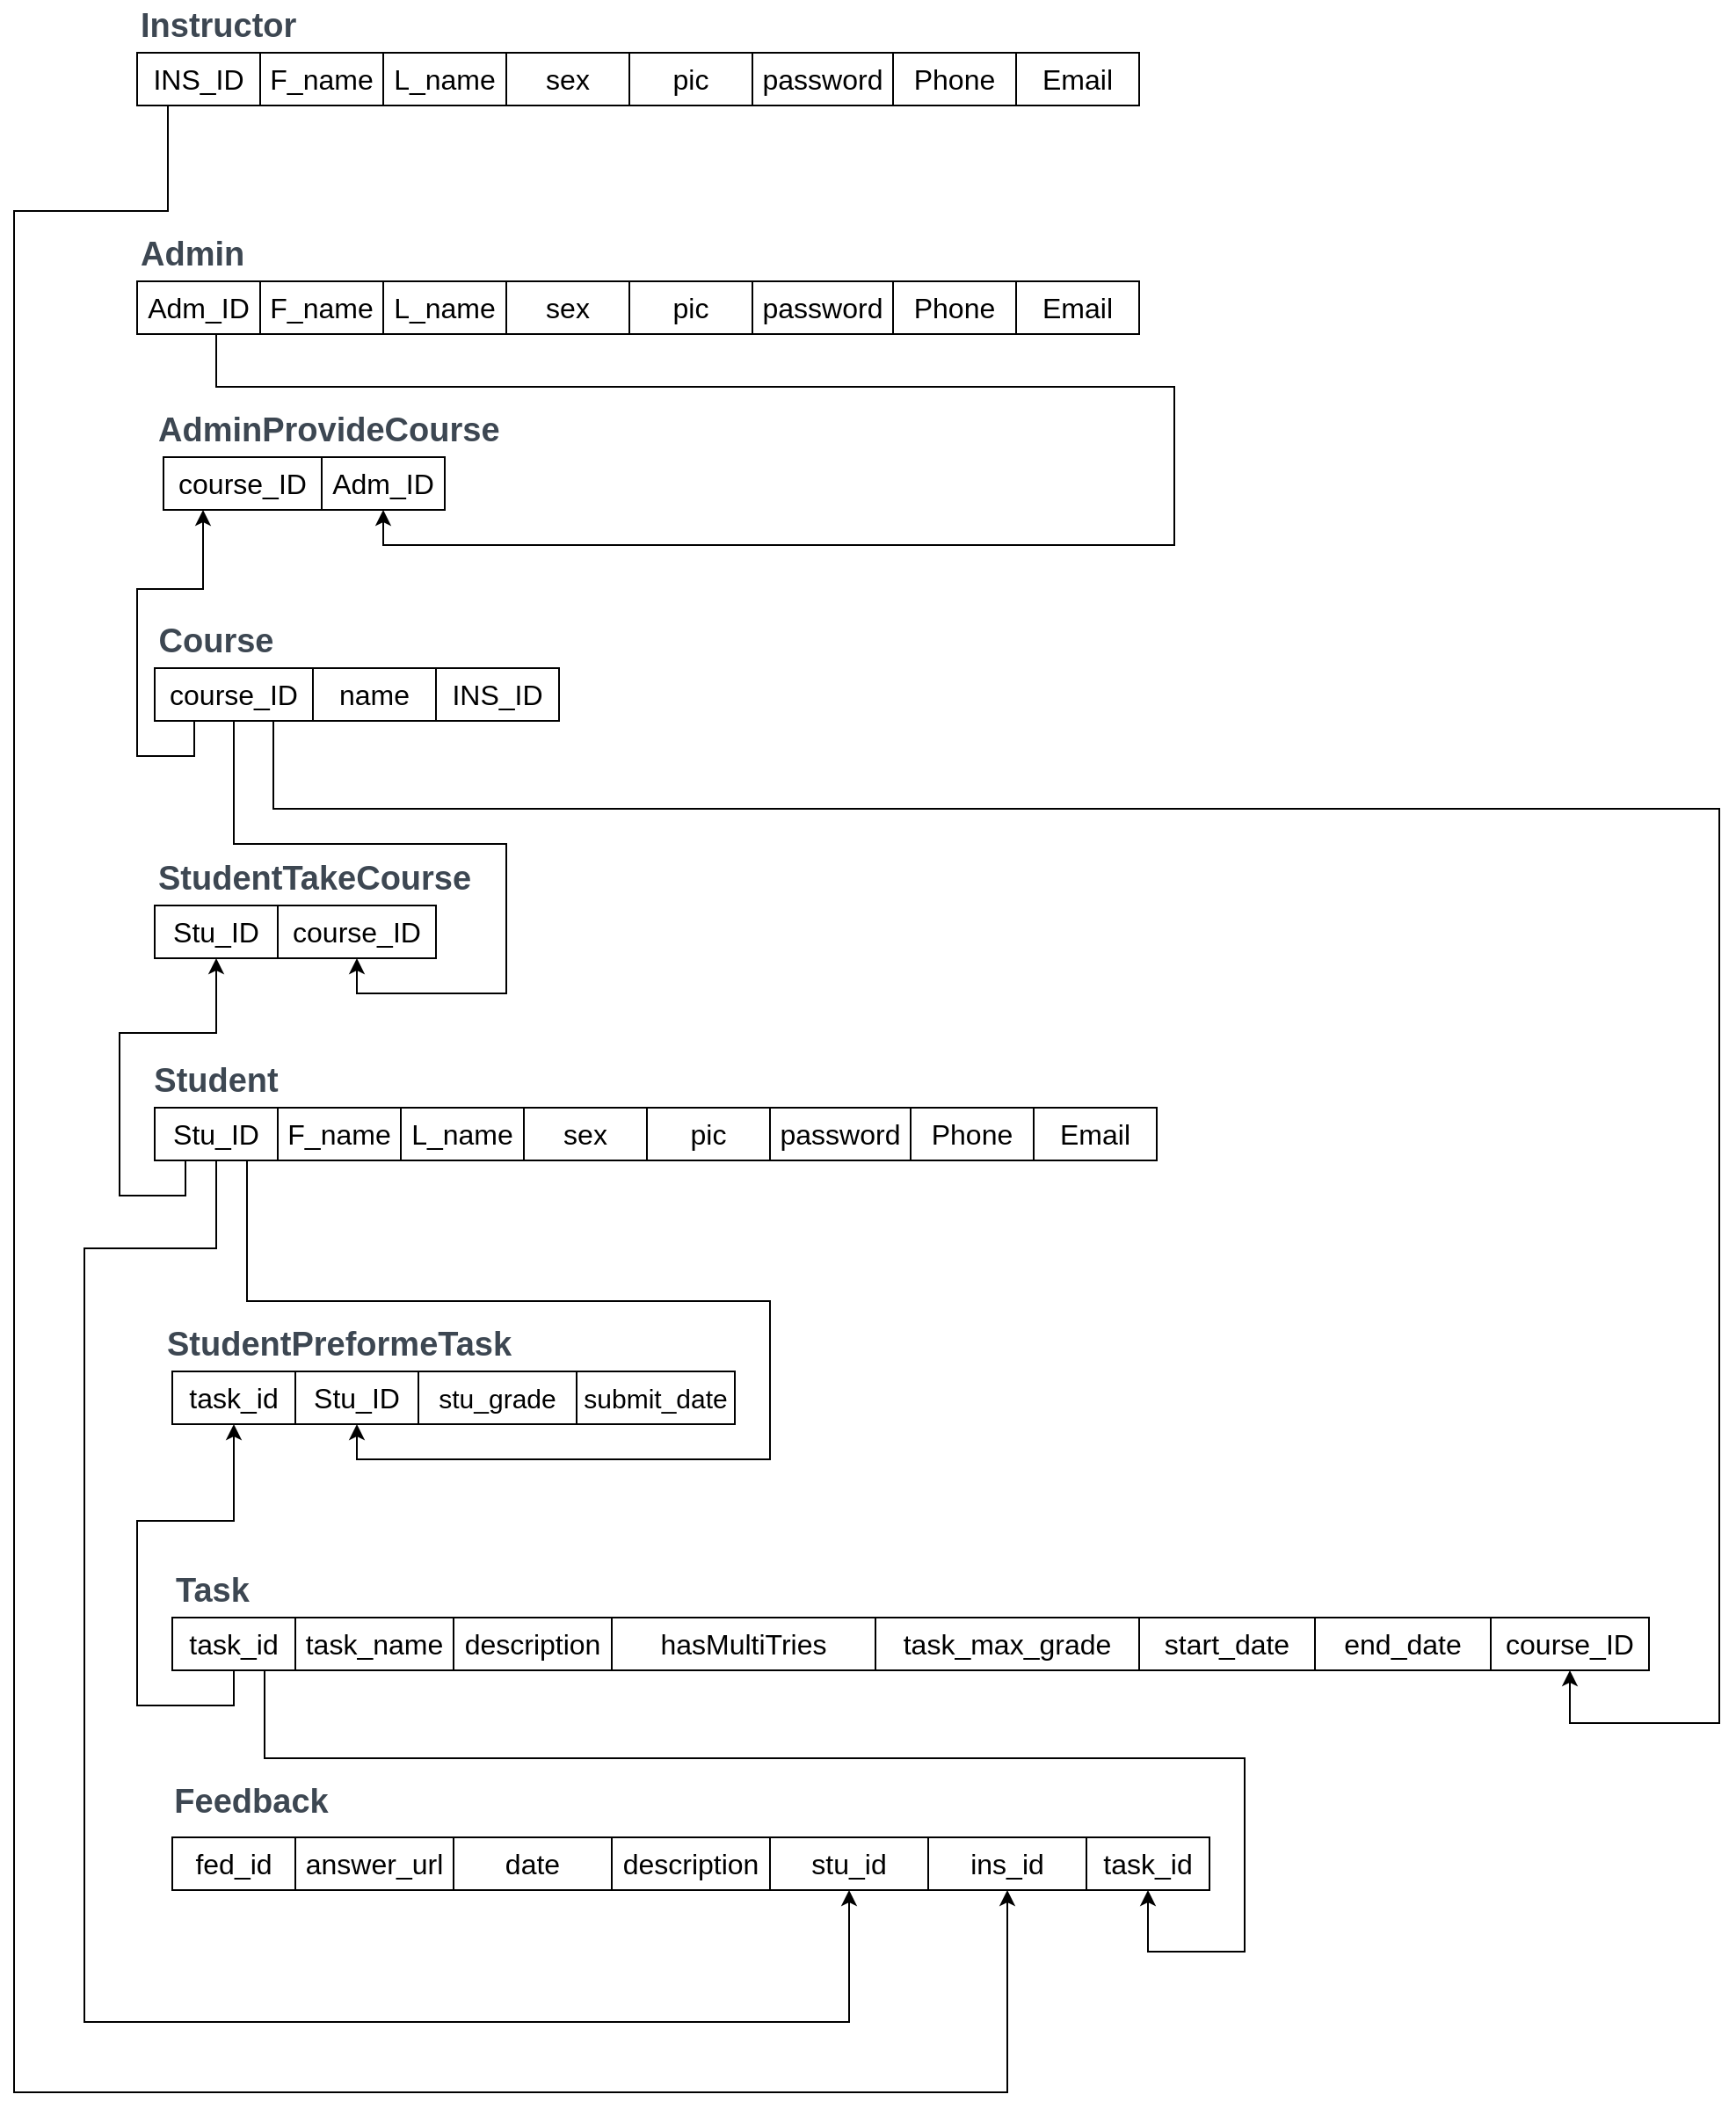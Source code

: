 <mxfile version="24.3.0" type="github" pages="2">
  <diagram name="Page-1" id="VpwHUVALcCsPhT-ijbzs">
    <mxGraphModel grid="1" page="1" gridSize="10" guides="1" tooltips="1" connect="1" arrows="1" fold="1" pageScale="1" pageWidth="900" pageHeight="1600" math="0" shadow="0">
      <root>
        <mxCell id="0" />
        <mxCell id="1" parent="0" />
        <mxCell id="J4t5SeBaxSAbDdzJBMGO-39" style="edgeStyle=orthogonalEdgeStyle;rounded=0;orthogonalLoop=1;jettySize=auto;html=1;exitX=0.25;exitY=1;exitDx=0;exitDy=0;entryX=0.5;entryY=1;entryDx=0;entryDy=0;" edge="1" parent="1" source="PuuIRxNpJaK9xhJoGpnJ-6" target="RWWM5zOb3Cw1ECgkpZAW-15">
          <mxGeometry relative="1" as="geometry">
            <mxPoint x="583" y="1180" as="targetPoint" />
            <Array as="points">
              <mxPoint x="128" y="210" />
              <mxPoint x="40" y="210" />
              <mxPoint x="40" y="1280" />
              <mxPoint x="605" y="1280" />
            </Array>
          </mxGeometry>
        </mxCell>
        <mxCell id="PuuIRxNpJaK9xhJoGpnJ-6" value="&lt;font style=&quot;font-size: 16px;&quot;&gt;INS_ID&lt;/font&gt;" style="rounded=0;whiteSpace=wrap;html=1;" parent="1" vertex="1">
          <mxGeometry x="110" y="120" width="70" height="30" as="geometry" />
        </mxCell>
        <mxCell id="PuuIRxNpJaK9xhJoGpnJ-7" value="&lt;font style=&quot;font-size: 16px;&quot;&gt;F_name&lt;/font&gt;" style="rounded=0;whiteSpace=wrap;html=1;" parent="1" vertex="1">
          <mxGeometry x="180" y="120" width="70" height="30" as="geometry" />
        </mxCell>
        <mxCell id="PuuIRxNpJaK9xhJoGpnJ-8" value="&lt;font style=&quot;font-size: 16px;&quot;&gt;L_name&lt;/font&gt;" style="rounded=0;whiteSpace=wrap;html=1;" parent="1" vertex="1">
          <mxGeometry x="250" y="120" width="70" height="30" as="geometry" />
        </mxCell>
        <mxCell id="PuuIRxNpJaK9xhJoGpnJ-9" value="&lt;font style=&quot;font-size: 16px;&quot;&gt;sex&lt;/font&gt;" style="rounded=0;whiteSpace=wrap;html=1;" parent="1" vertex="1">
          <mxGeometry x="320" y="120" width="70" height="30" as="geometry" />
        </mxCell>
        <mxCell id="PuuIRxNpJaK9xhJoGpnJ-10" value="&lt;font style=&quot;font-size: 16px;&quot;&gt;pic&lt;/font&gt;" style="rounded=0;whiteSpace=wrap;html=1;" parent="1" vertex="1">
          <mxGeometry x="390" y="120" width="70" height="30" as="geometry" />
        </mxCell>
        <mxCell id="PuuIRxNpJaK9xhJoGpnJ-11" value="&lt;font style=&quot;font-size: 16px;&quot;&gt;password&lt;/font&gt;" style="rounded=0;whiteSpace=wrap;html=1;" parent="1" vertex="1">
          <mxGeometry x="460" y="120" width="80" height="30" as="geometry" />
        </mxCell>
        <mxCell id="PuuIRxNpJaK9xhJoGpnJ-13" value="&lt;font style=&quot;font-size: 16px;&quot;&gt;Phone&lt;/font&gt;" style="rounded=0;whiteSpace=wrap;html=1;" parent="1" vertex="1">
          <mxGeometry x="540" y="120" width="70" height="30" as="geometry" />
        </mxCell>
        <mxCell id="PuuIRxNpJaK9xhJoGpnJ-14" value="&lt;font style=&quot;font-size: 16px;&quot;&gt;Email&lt;/font&gt;" style="rounded=0;whiteSpace=wrap;html=1;" parent="1" vertex="1">
          <mxGeometry x="610" y="120" width="70" height="30" as="geometry" />
        </mxCell>
        <mxCell id="J4t5SeBaxSAbDdzJBMGO-32" style="edgeStyle=orthogonalEdgeStyle;rounded=0;orthogonalLoop=1;jettySize=auto;html=1;entryX=0.5;entryY=1;entryDx=0;entryDy=0;exitX=0.25;exitY=1;exitDx=0;exitDy=0;" edge="1" parent="1" source="PuuIRxNpJaK9xhJoGpnJ-15" target="J4t5SeBaxSAbDdzJBMGO-19">
          <mxGeometry relative="1" as="geometry">
            <mxPoint x="160" y="790" as="sourcePoint" />
          </mxGeometry>
        </mxCell>
        <mxCell id="J4t5SeBaxSAbDdzJBMGO-34" style="edgeStyle=orthogonalEdgeStyle;rounded=0;orthogonalLoop=1;jettySize=auto;html=1;exitX=0.75;exitY=1;exitDx=0;exitDy=0;entryX=0.5;entryY=1;entryDx=0;entryDy=0;" edge="1" parent="1" source="PuuIRxNpJaK9xhJoGpnJ-15" target="J4t5SeBaxSAbDdzJBMGO-26">
          <mxGeometry relative="1" as="geometry">
            <mxPoint x="240" y="930" as="targetPoint" />
            <Array as="points">
              <mxPoint x="173" y="830" />
              <mxPoint x="470" y="830" />
              <mxPoint x="470" y="920" />
              <mxPoint x="235" y="920" />
            </Array>
          </mxGeometry>
        </mxCell>
        <mxCell id="J4t5SeBaxSAbDdzJBMGO-40" style="edgeStyle=orthogonalEdgeStyle;rounded=0;orthogonalLoop=1;jettySize=auto;html=1;exitX=0.5;exitY=1;exitDx=0;exitDy=0;entryX=0.5;entryY=1;entryDx=0;entryDy=0;" edge="1" parent="1" source="PuuIRxNpJaK9xhJoGpnJ-15" target="RWWM5zOb3Cw1ECgkpZAW-14">
          <mxGeometry relative="1" as="geometry">
            <Array as="points">
              <mxPoint x="155" y="800" />
              <mxPoint x="80" y="800" />
              <mxPoint x="80" y="1240" />
              <mxPoint x="515" y="1240" />
            </Array>
          </mxGeometry>
        </mxCell>
        <mxCell id="PuuIRxNpJaK9xhJoGpnJ-15" value="&lt;font style=&quot;font-size: 16px;&quot;&gt;Stu_ID&lt;/font&gt;" style="rounded=0;whiteSpace=wrap;html=1;" parent="1" vertex="1">
          <mxGeometry x="120" y="720" width="70" height="30" as="geometry" />
        </mxCell>
        <mxCell id="PuuIRxNpJaK9xhJoGpnJ-16" value="&lt;font style=&quot;font-size: 16px;&quot;&gt;F_name&lt;/font&gt;" style="rounded=0;whiteSpace=wrap;html=1;" parent="1" vertex="1">
          <mxGeometry x="190" y="720" width="70" height="30" as="geometry" />
        </mxCell>
        <mxCell id="PuuIRxNpJaK9xhJoGpnJ-17" value="&lt;font style=&quot;font-size: 16px;&quot;&gt;L_name&lt;/font&gt;" style="rounded=0;whiteSpace=wrap;html=1;" parent="1" vertex="1">
          <mxGeometry x="260" y="720" width="70" height="30" as="geometry" />
        </mxCell>
        <mxCell id="PuuIRxNpJaK9xhJoGpnJ-18" value="&lt;font style=&quot;font-size: 16px;&quot;&gt;sex&lt;/font&gt;" style="rounded=0;whiteSpace=wrap;html=1;" parent="1" vertex="1">
          <mxGeometry x="330" y="720" width="70" height="30" as="geometry" />
        </mxCell>
        <mxCell id="PuuIRxNpJaK9xhJoGpnJ-19" value="&lt;font style=&quot;font-size: 16px;&quot;&gt;pic&lt;/font&gt;" style="rounded=0;whiteSpace=wrap;html=1;" parent="1" vertex="1">
          <mxGeometry x="400" y="720" width="70" height="30" as="geometry" />
        </mxCell>
        <mxCell id="PuuIRxNpJaK9xhJoGpnJ-20" value="&lt;font style=&quot;font-size: 16px;&quot;&gt;password&lt;/font&gt;" style="rounded=0;whiteSpace=wrap;html=1;" parent="1" vertex="1">
          <mxGeometry x="470" y="720" width="80" height="30" as="geometry" />
        </mxCell>
        <mxCell id="PuuIRxNpJaK9xhJoGpnJ-21" value="&lt;font style=&quot;font-size: 16px;&quot;&gt;Phone&lt;/font&gt;" style="rounded=0;whiteSpace=wrap;html=1;" parent="1" vertex="1">
          <mxGeometry x="550" y="720" width="70" height="30" as="geometry" />
        </mxCell>
        <mxCell id="PuuIRxNpJaK9xhJoGpnJ-22" value="&lt;font style=&quot;font-size: 16px;&quot;&gt;Email&lt;/font&gt;" style="rounded=0;whiteSpace=wrap;html=1;" parent="1" vertex="1">
          <mxGeometry x="620" y="720" width="70" height="30" as="geometry" />
        </mxCell>
        <mxCell id="J4t5SeBaxSAbDdzJBMGO-30" style="edgeStyle=orthogonalEdgeStyle;rounded=0;orthogonalLoop=1;jettySize=auto;html=1;exitX=0.5;exitY=1;exitDx=0;exitDy=0;entryX=0.5;entryY=1;entryDx=0;entryDy=0;" edge="1" parent="1" source="PuuIRxNpJaK9xhJoGpnJ-23" target="J4t5SeBaxSAbDdzJBMGO-23">
          <mxGeometry relative="1" as="geometry">
            <Array as="points">
              <mxPoint x="155" y="280" />
              <mxPoint x="155" y="310" />
              <mxPoint x="700" y="310" />
              <mxPoint x="700" y="400" />
              <mxPoint x="250" y="400" />
            </Array>
          </mxGeometry>
        </mxCell>
        <mxCell id="PuuIRxNpJaK9xhJoGpnJ-23" value="&lt;font style=&quot;font-size: 16px;&quot;&gt;Adm_ID&lt;/font&gt;" style="rounded=0;whiteSpace=wrap;html=1;" parent="1" vertex="1">
          <mxGeometry x="110" y="250" width="70" height="30" as="geometry" />
        </mxCell>
        <mxCell id="PuuIRxNpJaK9xhJoGpnJ-24" value="&lt;font style=&quot;font-size: 16px;&quot;&gt;F_name&lt;/font&gt;" style="rounded=0;whiteSpace=wrap;html=1;" parent="1" vertex="1">
          <mxGeometry x="180" y="250" width="70" height="30" as="geometry" />
        </mxCell>
        <mxCell id="PuuIRxNpJaK9xhJoGpnJ-25" value="&lt;font style=&quot;font-size: 16px;&quot;&gt;L_name&lt;/font&gt;" style="rounded=0;whiteSpace=wrap;html=1;" parent="1" vertex="1">
          <mxGeometry x="250" y="250" width="70" height="30" as="geometry" />
        </mxCell>
        <mxCell id="PuuIRxNpJaK9xhJoGpnJ-26" value="&lt;font style=&quot;font-size: 16px;&quot;&gt;sex&lt;/font&gt;" style="rounded=0;whiteSpace=wrap;html=1;" parent="1" vertex="1">
          <mxGeometry x="320" y="250" width="70" height="30" as="geometry" />
        </mxCell>
        <mxCell id="PuuIRxNpJaK9xhJoGpnJ-27" value="&lt;font style=&quot;font-size: 16px;&quot;&gt;pic&lt;/font&gt;" style="rounded=0;whiteSpace=wrap;html=1;" parent="1" vertex="1">
          <mxGeometry x="390" y="250" width="70" height="30" as="geometry" />
        </mxCell>
        <mxCell id="PuuIRxNpJaK9xhJoGpnJ-28" value="&lt;font style=&quot;font-size: 16px;&quot;&gt;password&lt;/font&gt;" style="rounded=0;whiteSpace=wrap;html=1;" parent="1" vertex="1">
          <mxGeometry x="460" y="250" width="80" height="30" as="geometry" />
        </mxCell>
        <mxCell id="PuuIRxNpJaK9xhJoGpnJ-29" value="&lt;font style=&quot;font-size: 16px;&quot;&gt;Phone&lt;/font&gt;" style="rounded=0;whiteSpace=wrap;html=1;" parent="1" vertex="1">
          <mxGeometry x="540" y="250" width="70" height="30" as="geometry" />
        </mxCell>
        <mxCell id="PuuIRxNpJaK9xhJoGpnJ-30" value="&lt;font style=&quot;font-size: 16px;&quot;&gt;Email&lt;/font&gt;" style="rounded=0;whiteSpace=wrap;html=1;" parent="1" vertex="1">
          <mxGeometry x="610" y="250" width="70" height="30" as="geometry" />
        </mxCell>
        <mxCell id="J4t5SeBaxSAbDdzJBMGO-31" style="edgeStyle=orthogonalEdgeStyle;rounded=0;orthogonalLoop=1;jettySize=auto;html=1;entryX=0.25;entryY=1;entryDx=0;entryDy=0;exitX=0.25;exitY=1;exitDx=0;exitDy=0;" edge="1" parent="1" source="PuuIRxNpJaK9xhJoGpnJ-31" target="J4t5SeBaxSAbDdzJBMGO-24">
          <mxGeometry relative="1" as="geometry">
            <mxPoint x="170" y="520" as="sourcePoint" />
            <Array as="points">
              <mxPoint x="143" y="520" />
              <mxPoint x="110" y="520" />
              <mxPoint x="110" y="425" />
              <mxPoint x="148" y="425" />
            </Array>
          </mxGeometry>
        </mxCell>
        <mxCell id="J4t5SeBaxSAbDdzJBMGO-33" style="edgeStyle=orthogonalEdgeStyle;rounded=0;orthogonalLoop=1;jettySize=auto;html=1;exitX=0.5;exitY=1;exitDx=0;exitDy=0;entryX=0.5;entryY=1;entryDx=0;entryDy=0;" edge="1" parent="1" source="PuuIRxNpJaK9xhJoGpnJ-31" target="J4t5SeBaxSAbDdzJBMGO-20">
          <mxGeometry relative="1" as="geometry">
            <mxPoint x="230" y="530" as="sourcePoint" />
            <mxPoint x="220" y="660" as="targetPoint" />
            <Array as="points">
              <mxPoint x="165" y="570" />
              <mxPoint x="320" y="570" />
              <mxPoint x="320" y="655" />
              <mxPoint x="235" y="655" />
            </Array>
          </mxGeometry>
        </mxCell>
        <mxCell id="J4t5SeBaxSAbDdzJBMGO-37" style="edgeStyle=orthogonalEdgeStyle;rounded=0;orthogonalLoop=1;jettySize=auto;html=1;exitX=0.75;exitY=1;exitDx=0;exitDy=0;entryX=0.5;entryY=1;entryDx=0;entryDy=0;" edge="1" parent="1" source="PuuIRxNpJaK9xhJoGpnJ-31" target="J4t5SeBaxSAbDdzJBMGO-41">
          <mxGeometry relative="1" as="geometry">
            <mxPoint x="1030" y="1150" as="targetPoint" />
            <Array as="points">
              <mxPoint x="188" y="550" />
              <mxPoint x="1010" y="550" />
              <mxPoint x="1010" y="1070" />
              <mxPoint x="925" y="1070" />
            </Array>
          </mxGeometry>
        </mxCell>
        <mxCell id="PuuIRxNpJaK9xhJoGpnJ-31" value="&lt;span style=&quot;font-size: 16px;&quot;&gt;course_ID&lt;/span&gt;" style="rounded=0;whiteSpace=wrap;html=1;" parent="1" vertex="1">
          <mxGeometry x="120" y="470" width="90" height="30" as="geometry" />
        </mxCell>
        <mxCell id="PuuIRxNpJaK9xhJoGpnJ-32" value="&lt;span style=&quot;font-size: 16px;&quot;&gt;name&lt;/span&gt;" style="rounded=0;whiteSpace=wrap;html=1;" parent="1" vertex="1">
          <mxGeometry x="210" y="470" width="70" height="30" as="geometry" />
        </mxCell>
        <mxCell id="RWWM5zOb3Cw1ECgkpZAW-1" value="&lt;span style=&quot;font-size: 16px;&quot;&gt;task_name&lt;/span&gt;" style="rounded=0;whiteSpace=wrap;html=1;" parent="1" vertex="1">
          <mxGeometry x="200" y="1010" width="90" height="30" as="geometry" />
        </mxCell>
        <mxCell id="J4t5SeBaxSAbDdzJBMGO-35" style="edgeStyle=orthogonalEdgeStyle;rounded=0;orthogonalLoop=1;jettySize=auto;html=1;exitX=0.5;exitY=1;exitDx=0;exitDy=0;entryX=0.5;entryY=1;entryDx=0;entryDy=0;" edge="1" parent="1" source="RWWM5zOb3Cw1ECgkpZAW-2" target="J4t5SeBaxSAbDdzJBMGO-27">
          <mxGeometry relative="1" as="geometry" />
        </mxCell>
        <mxCell id="J4t5SeBaxSAbDdzJBMGO-38" style="edgeStyle=orthogonalEdgeStyle;rounded=0;orthogonalLoop=1;jettySize=auto;html=1;exitX=0.75;exitY=1;exitDx=0;exitDy=0;entryX=0.5;entryY=1;entryDx=0;entryDy=0;" edge="1" parent="1" source="RWWM5zOb3Cw1ECgkpZAW-2" target="J4t5SeBaxSAbDdzJBMGO-5">
          <mxGeometry relative="1" as="geometry">
            <mxPoint x="690" y="1200" as="targetPoint" />
            <Array as="points">
              <mxPoint x="183" y="1090" />
              <mxPoint x="740" y="1090" />
              <mxPoint x="740" y="1200" />
              <mxPoint x="685" y="1200" />
            </Array>
          </mxGeometry>
        </mxCell>
        <mxCell id="RWWM5zOb3Cw1ECgkpZAW-2" value="&lt;span style=&quot;font-size: 16px;&quot;&gt;task_id&lt;/span&gt;" style="rounded=0;whiteSpace=wrap;html=1;" parent="1" vertex="1">
          <mxGeometry x="130" y="1010" width="70" height="30" as="geometry" />
        </mxCell>
        <mxCell id="RWWM5zOb3Cw1ECgkpZAW-3" value="&lt;span style=&quot;font-size: 16px;&quot;&gt;description&lt;/span&gt;" style="rounded=0;whiteSpace=wrap;html=1;" parent="1" vertex="1">
          <mxGeometry x="290" y="1010" width="90" height="30" as="geometry" />
        </mxCell>
        <mxCell id="RWWM5zOb3Cw1ECgkpZAW-4" value="&lt;span style=&quot;font-size: 16px;&quot;&gt;hasMultiTries&lt;/span&gt;" style="rounded=0;whiteSpace=wrap;html=1;" parent="1" vertex="1">
          <mxGeometry x="380" y="1010" width="150" height="30" as="geometry" />
        </mxCell>
        <mxCell id="RWWM5zOb3Cw1ECgkpZAW-5" value="&lt;span style=&quot;font-size: 16px;&quot;&gt;start_date&lt;/span&gt;" style="rounded=0;whiteSpace=wrap;html=1;" parent="1" vertex="1">
          <mxGeometry x="680" y="1010" width="100" height="30" as="geometry" />
        </mxCell>
        <mxCell id="RWWM5zOb3Cw1ECgkpZAW-7" value="&lt;span style=&quot;font-size: 16px;&quot;&gt;end_date&lt;/span&gt;" style="rounded=0;whiteSpace=wrap;html=1;" parent="1" vertex="1">
          <mxGeometry x="780" y="1010" width="100" height="30" as="geometry" />
        </mxCell>
        <mxCell id="RWWM5zOb3Cw1ECgkpZAW-8" value="&lt;span style=&quot;font-size: 16px;&quot;&gt;task_max_grade&lt;/span&gt;" style="rounded=0;whiteSpace=wrap;html=1;" parent="1" vertex="1">
          <mxGeometry x="530" y="1010" width="150" height="30" as="geometry" />
        </mxCell>
        <mxCell id="RWWM5zOb3Cw1ECgkpZAW-9" value="&lt;span style=&quot;font-size: 16px;&quot;&gt;answer_url&lt;/span&gt;" style="rounded=0;whiteSpace=wrap;html=1;" parent="1" vertex="1">
          <mxGeometry x="200" y="1135" width="90" height="30" as="geometry" />
        </mxCell>
        <mxCell id="RWWM5zOb3Cw1ECgkpZAW-10" value="&lt;span style=&quot;font-size: 16px;&quot;&gt;fed_id&lt;/span&gt;" style="rounded=0;whiteSpace=wrap;html=1;" parent="1" vertex="1">
          <mxGeometry x="130" y="1135" width="70" height="30" as="geometry" />
        </mxCell>
        <mxCell id="RWWM5zOb3Cw1ECgkpZAW-11" value="&lt;span style=&quot;font-size: 16px;&quot;&gt;date&lt;/span&gt;" style="rounded=0;whiteSpace=wrap;html=1;" parent="1" vertex="1">
          <mxGeometry x="290" y="1135" width="90" height="30" as="geometry" />
        </mxCell>
        <mxCell id="RWWM5zOb3Cw1ECgkpZAW-13" value="&lt;span style=&quot;font-size: 16px;&quot;&gt;description&lt;/span&gt;" style="rounded=0;whiteSpace=wrap;html=1;" parent="1" vertex="1">
          <mxGeometry x="380" y="1135" width="90" height="30" as="geometry" />
        </mxCell>
        <mxCell id="RWWM5zOb3Cw1ECgkpZAW-14" value="&lt;span style=&quot;font-size: 16px;&quot;&gt;stu_id&lt;/span&gt;" style="rounded=0;whiteSpace=wrap;html=1;" parent="1" vertex="1">
          <mxGeometry x="470" y="1135" width="90" height="30" as="geometry" />
        </mxCell>
        <mxCell id="RWWM5zOb3Cw1ECgkpZAW-15" value="&lt;span style=&quot;font-size: 16px;&quot;&gt;ins_id&lt;/span&gt;" style="rounded=0;whiteSpace=wrap;html=1;" parent="1" vertex="1">
          <mxGeometry x="560" y="1135" width="90" height="30" as="geometry" />
        </mxCell>
        <mxCell id="J4t5SeBaxSAbDdzJBMGO-1" value="&lt;span style=&quot;color: rgb(61, 71, 82);&quot;&gt;&lt;font style=&quot;font-size: 19px;&quot;&gt;Instructor&lt;/font&gt;&lt;/span&gt;" style="text;html=1;align=left;verticalAlign=middle;whiteSpace=wrap;rounded=0;fontStyle=1" vertex="1" parent="1">
          <mxGeometry x="110" y="90" width="100" height="30" as="geometry" />
        </mxCell>
        <mxCell id="J4t5SeBaxSAbDdzJBMGO-2" value="&lt;span style=&quot;color: rgb(61, 71, 82);&quot;&gt;&lt;font style=&quot;font-size: 19px;&quot;&gt;Student&lt;/font&gt;&lt;/span&gt;" style="text;html=1;align=center;verticalAlign=middle;whiteSpace=wrap;rounded=0;fontStyle=1" vertex="1" parent="1">
          <mxGeometry x="105" y="690" width="100" height="30" as="geometry" />
        </mxCell>
        <mxCell id="J4t5SeBaxSAbDdzJBMGO-3" value="&lt;span style=&quot;color: rgb(61, 71, 82);&quot;&gt;&lt;font style=&quot;font-size: 19px;&quot;&gt;Admin&lt;/font&gt;&lt;/span&gt;" style="text;html=1;align=left;verticalAlign=middle;whiteSpace=wrap;rounded=0;fontStyle=1" vertex="1" parent="1">
          <mxGeometry x="110" y="220" width="80" height="30" as="geometry" />
        </mxCell>
        <mxCell id="J4t5SeBaxSAbDdzJBMGO-4" value="&lt;font style=&quot;font-size: 16px;&quot;&gt;INS_ID&lt;/font&gt;" style="rounded=0;whiteSpace=wrap;html=1;" vertex="1" parent="1">
          <mxGeometry x="280" y="470" width="70" height="30" as="geometry" />
        </mxCell>
        <mxCell id="J4t5SeBaxSAbDdzJBMGO-5" value="&lt;span style=&quot;font-size: 16px;&quot;&gt;task_id&lt;/span&gt;" style="rounded=0;whiteSpace=wrap;html=1;" vertex="1" parent="1">
          <mxGeometry x="650" y="1135" width="70" height="30" as="geometry" />
        </mxCell>
        <mxCell id="J4t5SeBaxSAbDdzJBMGO-9" value="&lt;span style=&quot;color: rgb(61, 71, 82);&quot;&gt;&lt;font style=&quot;font-size: 19px;&quot;&gt;Task&lt;/font&gt;&lt;/span&gt;" style="text;html=1;align=left;verticalAlign=middle;whiteSpace=wrap;rounded=0;fontStyle=1" vertex="1" parent="1">
          <mxGeometry x="130" y="980" width="70" height="30" as="geometry" />
        </mxCell>
        <mxCell id="J4t5SeBaxSAbDdzJBMGO-11" value="&lt;span style=&quot;color: rgb(61, 71, 82);&quot;&gt;&lt;font style=&quot;font-size: 19px;&quot;&gt;Course&lt;/font&gt;&lt;/span&gt;" style="text;html=1;align=center;verticalAlign=middle;whiteSpace=wrap;rounded=0;fontStyle=1" vertex="1" parent="1">
          <mxGeometry x="105" y="440" width="100" height="30" as="geometry" />
        </mxCell>
        <mxCell id="J4t5SeBaxSAbDdzJBMGO-12" value="&lt;span style=&quot;font-size: 15px;&quot;&gt;&lt;font face=&quot;Helvetica&quot;&gt;stu_grade&lt;/font&gt;&lt;/span&gt;" style="rounded=0;whiteSpace=wrap;html=1;" vertex="1" parent="1">
          <mxGeometry x="270" y="870" width="90" height="30" as="geometry" />
        </mxCell>
        <mxCell id="J4t5SeBaxSAbDdzJBMGO-15" value="&lt;span style=&quot;color: rgb(61, 71, 82);&quot;&gt;&lt;font style=&quot;font-size: 19px;&quot;&gt;Feedback&lt;/font&gt;&lt;/span&gt;" style="text;html=1;align=center;verticalAlign=middle;whiteSpace=wrap;rounded=0;fontStyle=1" vertex="1" parent="1">
          <mxGeometry x="125" y="1100" width="100" height="30" as="geometry" />
        </mxCell>
        <mxCell id="J4t5SeBaxSAbDdzJBMGO-19" value="&lt;font style=&quot;font-size: 16px;&quot;&gt;Stu_ID&lt;/font&gt;" style="rounded=0;whiteSpace=wrap;html=1;" vertex="1" parent="1">
          <mxGeometry x="120" y="605" width="70" height="30" as="geometry" />
        </mxCell>
        <mxCell id="J4t5SeBaxSAbDdzJBMGO-20" value="&lt;span style=&quot;font-size: 16px;&quot;&gt;course_ID&lt;/span&gt;" style="rounded=0;whiteSpace=wrap;html=1;" vertex="1" parent="1">
          <mxGeometry x="190" y="605" width="90" height="30" as="geometry" />
        </mxCell>
        <mxCell id="J4t5SeBaxSAbDdzJBMGO-21" value="&lt;span style=&quot;color: rgb(61, 71, 82);&quot;&gt;&lt;font style=&quot;font-size: 19px;&quot;&gt;StudentTakeCourse&lt;/font&gt;&lt;/span&gt;" style="text;html=1;align=left;verticalAlign=middle;whiteSpace=wrap;rounded=0;fontStyle=1" vertex="1" parent="1">
          <mxGeometry x="120" y="575" width="180" height="30" as="geometry" />
        </mxCell>
        <mxCell id="J4t5SeBaxSAbDdzJBMGO-23" value="&lt;font style=&quot;font-size: 16px;&quot;&gt;Adm_ID&lt;/font&gt;" style="rounded=0;whiteSpace=wrap;html=1;" vertex="1" parent="1">
          <mxGeometry x="215" y="350" width="70" height="30" as="geometry" />
        </mxCell>
        <mxCell id="J4t5SeBaxSAbDdzJBMGO-24" value="&lt;span style=&quot;font-size: 16px;&quot;&gt;course_ID&lt;/span&gt;" style="rounded=0;whiteSpace=wrap;html=1;" vertex="1" parent="1">
          <mxGeometry x="125" y="350" width="90" height="30" as="geometry" />
        </mxCell>
        <mxCell id="J4t5SeBaxSAbDdzJBMGO-25" value="&lt;span style=&quot;color: rgb(61, 71, 82);&quot;&gt;&lt;font style=&quot;font-size: 19px;&quot;&gt;AdminProvideCourse&lt;/font&gt;&lt;/span&gt;" style="text;html=1;align=left;verticalAlign=middle;whiteSpace=wrap;rounded=0;fontStyle=1" vertex="1" parent="1">
          <mxGeometry x="120" y="320" width="210" height="30" as="geometry" />
        </mxCell>
        <mxCell id="J4t5SeBaxSAbDdzJBMGO-26" value="&lt;font style=&quot;font-size: 16px;&quot;&gt;Stu_ID&lt;/font&gt;" style="rounded=0;whiteSpace=wrap;html=1;" vertex="1" parent="1">
          <mxGeometry x="200" y="870" width="70" height="30" as="geometry" />
        </mxCell>
        <mxCell id="J4t5SeBaxSAbDdzJBMGO-27" value="&lt;span style=&quot;font-size: 16px;&quot;&gt;task_id&lt;/span&gt;" style="rounded=0;whiteSpace=wrap;html=1;" vertex="1" parent="1">
          <mxGeometry x="130" y="870" width="70" height="30" as="geometry" />
        </mxCell>
        <mxCell id="J4t5SeBaxSAbDdzJBMGO-28" value="&lt;span style=&quot;color: rgb(61, 71, 82);&quot;&gt;&lt;font style=&quot;font-size: 19px;&quot;&gt;StudentPreformeTask&lt;/font&gt;&lt;/span&gt;" style="text;html=1;align=left;verticalAlign=middle;whiteSpace=wrap;rounded=0;fontStyle=1" vertex="1" parent="1">
          <mxGeometry x="125" y="840" width="210" height="30" as="geometry" />
        </mxCell>
        <mxCell id="J4t5SeBaxSAbDdzJBMGO-41" value="&lt;span style=&quot;font-size: 16px;&quot;&gt;course_ID&lt;/span&gt;" style="rounded=0;whiteSpace=wrap;html=1;" vertex="1" parent="1">
          <mxGeometry x="880" y="1010" width="90" height="30" as="geometry" />
        </mxCell>
        <mxCell id="J4t5SeBaxSAbDdzJBMGO-45" value="&lt;span style=&quot;font-size: 15px;&quot;&gt;&lt;font face=&quot;Helvetica&quot; style=&quot;&quot;&gt;submit_date&lt;/font&gt;&lt;/span&gt;" style="rounded=0;whiteSpace=wrap;html=1;fontColor=default;" vertex="1" parent="1">
          <mxGeometry x="360" y="870" width="90" height="30" as="geometry" />
        </mxCell>
      </root>
    </mxGraphModel>
  </diagram>
  <diagram id="Ue4PC3XoN05lmi6K86q-" name="Page-2">
    <mxGraphModel dx="3176" dy="1816" grid="1" gridSize="10" guides="1" tooltips="1" connect="1" arrows="1" fold="1" page="1" pageScale="1" pageWidth="900" pageHeight="1600" math="0" shadow="0">
      <root>
        <mxCell id="0" />
        <mxCell id="1" parent="0" />
        <mxCell id="YA18D1m1C97BrsToR3eN-70" value="" style="group" vertex="1" connectable="0" parent="1">
          <mxGeometry x="250" y="90" width="1290" height="1410" as="geometry" />
        </mxCell>
        <mxCell id="YA18D1m1C97BrsToR3eN-1" style="edgeStyle=orthogonalEdgeStyle;rounded=0;orthogonalLoop=1;jettySize=auto;html=1;exitX=0.25;exitY=1;exitDx=0;exitDy=0;entryX=0.5;entryY=1;entryDx=0;entryDy=0;" edge="1" parent="YA18D1m1C97BrsToR3eN-70" source="YA18D1m1C97BrsToR3eN-2" target="YA18D1m1C97BrsToR3eN-49">
          <mxGeometry relative="1" as="geometry">
            <mxPoint x="722.134" y="1291.513" as="targetPoint" />
            <Array as="points">
              <mxPoint x="117.031" y="142.185" />
              <mxPoint y="142.185" />
              <mxPoint y="1410" />
              <mxPoint x="751.392" y="1410" />
            </Array>
          </mxGeometry>
        </mxCell>
        <mxCell id="YA18D1m1C97BrsToR3eN-2" value="&lt;font style=&quot;font-size: 16px;&quot;&gt;INS_ID&lt;/font&gt;" style="rounded=0;whiteSpace=wrap;html=1;" vertex="1" parent="YA18D1m1C97BrsToR3eN-70">
          <mxGeometry x="93.093" y="35.546" width="93.093" height="35.546" as="geometry" />
        </mxCell>
        <mxCell id="YA18D1m1C97BrsToR3eN-3" value="&lt;font style=&quot;font-size: 16px;&quot;&gt;F_name&lt;/font&gt;" style="rounded=0;whiteSpace=wrap;html=1;" vertex="1" parent="YA18D1m1C97BrsToR3eN-70">
          <mxGeometry x="186.186" y="35.546" width="93.093" height="35.546" as="geometry" />
        </mxCell>
        <mxCell id="YA18D1m1C97BrsToR3eN-4" value="&lt;font style=&quot;font-size: 16px;&quot;&gt;L_name&lt;/font&gt;" style="rounded=0;whiteSpace=wrap;html=1;" vertex="1" parent="YA18D1m1C97BrsToR3eN-70">
          <mxGeometry x="279.278" y="35.546" width="93.093" height="35.546" as="geometry" />
        </mxCell>
        <mxCell id="YA18D1m1C97BrsToR3eN-5" value="&lt;font style=&quot;font-size: 16px;&quot;&gt;sex&lt;/font&gt;" style="rounded=0;whiteSpace=wrap;html=1;" vertex="1" parent="YA18D1m1C97BrsToR3eN-70">
          <mxGeometry x="372.371" y="35.546" width="93.093" height="35.546" as="geometry" />
        </mxCell>
        <mxCell id="YA18D1m1C97BrsToR3eN-6" value="&lt;font style=&quot;font-size: 16px;&quot;&gt;pic&lt;/font&gt;" style="rounded=0;whiteSpace=wrap;html=1;" vertex="1" parent="YA18D1m1C97BrsToR3eN-70">
          <mxGeometry x="465.464" y="35.546" width="93.093" height="35.546" as="geometry" />
        </mxCell>
        <mxCell id="YA18D1m1C97BrsToR3eN-7" value="&lt;font style=&quot;font-size: 16px;&quot;&gt;password&lt;/font&gt;" style="rounded=0;whiteSpace=wrap;html=1;" vertex="1" parent="YA18D1m1C97BrsToR3eN-70">
          <mxGeometry x="558.557" y="35.546" width="106.392" height="35.546" as="geometry" />
        </mxCell>
        <mxCell id="YA18D1m1C97BrsToR3eN-8" value="&lt;font style=&quot;font-size: 16px;&quot;&gt;Phone&lt;/font&gt;" style="rounded=0;whiteSpace=wrap;html=1;" vertex="1" parent="YA18D1m1C97BrsToR3eN-70">
          <mxGeometry x="664.948" y="35.546" width="93.093" height="35.546" as="geometry" />
        </mxCell>
        <mxCell id="YA18D1m1C97BrsToR3eN-9" value="&lt;font style=&quot;font-size: 16px;&quot;&gt;Email&lt;/font&gt;" style="rounded=0;whiteSpace=wrap;html=1;" vertex="1" parent="YA18D1m1C97BrsToR3eN-70">
          <mxGeometry x="758.041" y="35.546" width="93.093" height="35.546" as="geometry" />
        </mxCell>
        <mxCell id="YA18D1m1C97BrsToR3eN-10" style="edgeStyle=orthogonalEdgeStyle;rounded=0;orthogonalLoop=1;jettySize=auto;html=1;entryX=0.5;entryY=1;entryDx=0;entryDy=0;exitX=0.25;exitY=1;exitDx=0;exitDy=0;" edge="1" parent="YA18D1m1C97BrsToR3eN-70" source="YA18D1m1C97BrsToR3eN-13" target="YA18D1m1C97BrsToR3eN-59">
          <mxGeometry relative="1" as="geometry">
            <mxPoint x="159.588" y="829.412" as="sourcePoint" />
          </mxGeometry>
        </mxCell>
        <mxCell id="YA18D1m1C97BrsToR3eN-11" style="edgeStyle=orthogonalEdgeStyle;rounded=0;orthogonalLoop=1;jettySize=auto;html=1;exitX=0.75;exitY=1;exitDx=0;exitDy=0;entryX=0.5;entryY=1;entryDx=0;entryDy=0;" edge="1" parent="YA18D1m1C97BrsToR3eN-70" source="YA18D1m1C97BrsToR3eN-13" target="YA18D1m1C97BrsToR3eN-65">
          <mxGeometry relative="1" as="geometry">
            <mxPoint x="265.979" y="995.294" as="targetPoint" />
            <Array as="points">
              <mxPoint x="176.876" y="876.807" />
              <mxPoint x="571.856" y="876.807" />
              <mxPoint x="571.856" y="983.445" />
              <mxPoint x="259.33" y="983.445" />
            </Array>
          </mxGeometry>
        </mxCell>
        <mxCell id="YA18D1m1C97BrsToR3eN-12" style="edgeStyle=orthogonalEdgeStyle;rounded=0;orthogonalLoop=1;jettySize=auto;html=1;exitX=0.5;exitY=1;exitDx=0;exitDy=0;entryX=0.5;entryY=1;entryDx=0;entryDy=0;" edge="1" parent="YA18D1m1C97BrsToR3eN-70" source="YA18D1m1C97BrsToR3eN-13" target="YA18D1m1C97BrsToR3eN-48">
          <mxGeometry relative="1" as="geometry">
            <Array as="points">
              <mxPoint x="152.938" y="841.261" />
              <mxPoint x="53.196" y="841.261" />
              <mxPoint x="53.196" y="1362.605" />
              <mxPoint x="631.701" y="1362.605" />
            </Array>
          </mxGeometry>
        </mxCell>
        <mxCell id="YA18D1m1C97BrsToR3eN-13" value="&lt;font style=&quot;font-size: 16px;&quot;&gt;Stu_ID&lt;/font&gt;" style="rounded=0;whiteSpace=wrap;html=1;" vertex="1" parent="YA18D1m1C97BrsToR3eN-70">
          <mxGeometry x="106.392" y="746.471" width="93.093" height="35.546" as="geometry" />
        </mxCell>
        <mxCell id="YA18D1m1C97BrsToR3eN-14" value="&lt;font style=&quot;font-size: 16px;&quot;&gt;F_name&lt;/font&gt;" style="rounded=0;whiteSpace=wrap;html=1;" vertex="1" parent="YA18D1m1C97BrsToR3eN-70">
          <mxGeometry x="199.485" y="746.471" width="93.093" height="35.546" as="geometry" />
        </mxCell>
        <mxCell id="YA18D1m1C97BrsToR3eN-15" value="&lt;font style=&quot;font-size: 16px;&quot;&gt;L_name&lt;/font&gt;" style="rounded=0;whiteSpace=wrap;html=1;" vertex="1" parent="YA18D1m1C97BrsToR3eN-70">
          <mxGeometry x="292.577" y="746.471" width="93.093" height="35.546" as="geometry" />
        </mxCell>
        <mxCell id="YA18D1m1C97BrsToR3eN-16" value="&lt;font style=&quot;font-size: 16px;&quot;&gt;sex&lt;/font&gt;" style="rounded=0;whiteSpace=wrap;html=1;" vertex="1" parent="YA18D1m1C97BrsToR3eN-70">
          <mxGeometry x="385.67" y="746.471" width="93.093" height="35.546" as="geometry" />
        </mxCell>
        <mxCell id="YA18D1m1C97BrsToR3eN-17" value="&lt;font style=&quot;font-size: 16px;&quot;&gt;pic&lt;/font&gt;" style="rounded=0;whiteSpace=wrap;html=1;" vertex="1" parent="YA18D1m1C97BrsToR3eN-70">
          <mxGeometry x="478.763" y="746.471" width="93.093" height="35.546" as="geometry" />
        </mxCell>
        <mxCell id="YA18D1m1C97BrsToR3eN-18" value="&lt;font style=&quot;font-size: 16px;&quot;&gt;password&lt;/font&gt;" style="rounded=0;whiteSpace=wrap;html=1;" vertex="1" parent="YA18D1m1C97BrsToR3eN-70">
          <mxGeometry x="571.856" y="746.471" width="106.392" height="35.546" as="geometry" />
        </mxCell>
        <mxCell id="YA18D1m1C97BrsToR3eN-19" value="&lt;font style=&quot;font-size: 16px;&quot;&gt;Phone&lt;/font&gt;" style="rounded=0;whiteSpace=wrap;html=1;" vertex="1" parent="YA18D1m1C97BrsToR3eN-70">
          <mxGeometry x="678.247" y="746.471" width="93.093" height="35.546" as="geometry" />
        </mxCell>
        <mxCell id="YA18D1m1C97BrsToR3eN-20" value="&lt;font style=&quot;font-size: 16px;&quot;&gt;Email&lt;/font&gt;" style="rounded=0;whiteSpace=wrap;html=1;" vertex="1" parent="YA18D1m1C97BrsToR3eN-70">
          <mxGeometry x="771.34" y="746.471" width="93.093" height="35.546" as="geometry" />
        </mxCell>
        <mxCell id="YA18D1m1C97BrsToR3eN-21" style="edgeStyle=orthogonalEdgeStyle;rounded=0;orthogonalLoop=1;jettySize=auto;html=1;exitX=0.5;exitY=1;exitDx=0;exitDy=0;entryX=0.5;entryY=1;entryDx=0;entryDy=0;" edge="1" parent="YA18D1m1C97BrsToR3eN-70" source="YA18D1m1C97BrsToR3eN-22" target="YA18D1m1C97BrsToR3eN-62">
          <mxGeometry relative="1" as="geometry">
            <Array as="points">
              <mxPoint x="152.938" y="225.126" />
              <mxPoint x="152.938" y="260.672" />
              <mxPoint x="877.732" y="260.672" />
              <mxPoint x="877.732" y="367.311" />
              <mxPoint x="279.278" y="367.311" />
            </Array>
          </mxGeometry>
        </mxCell>
        <mxCell id="YA18D1m1C97BrsToR3eN-22" value="&lt;font style=&quot;font-size: 16px;&quot;&gt;Adm_ID&lt;/font&gt;" style="rounded=0;whiteSpace=wrap;html=1;" vertex="1" parent="YA18D1m1C97BrsToR3eN-70">
          <mxGeometry x="93.093" y="189.58" width="93.093" height="35.546" as="geometry" />
        </mxCell>
        <mxCell id="YA18D1m1C97BrsToR3eN-23" value="&lt;font style=&quot;font-size: 16px;&quot;&gt;F_name&lt;/font&gt;" style="rounded=0;whiteSpace=wrap;html=1;" vertex="1" parent="YA18D1m1C97BrsToR3eN-70">
          <mxGeometry x="186.186" y="189.58" width="93.093" height="35.546" as="geometry" />
        </mxCell>
        <mxCell id="YA18D1m1C97BrsToR3eN-24" value="&lt;font style=&quot;font-size: 16px;&quot;&gt;L_name&lt;/font&gt;" style="rounded=0;whiteSpace=wrap;html=1;" vertex="1" parent="YA18D1m1C97BrsToR3eN-70">
          <mxGeometry x="279.278" y="189.58" width="93.093" height="35.546" as="geometry" />
        </mxCell>
        <mxCell id="YA18D1m1C97BrsToR3eN-25" value="&lt;font style=&quot;font-size: 16px;&quot;&gt;sex&lt;/font&gt;" style="rounded=0;whiteSpace=wrap;html=1;" vertex="1" parent="YA18D1m1C97BrsToR3eN-70">
          <mxGeometry x="372.371" y="189.58" width="93.093" height="35.546" as="geometry" />
        </mxCell>
        <mxCell id="YA18D1m1C97BrsToR3eN-26" value="&lt;font style=&quot;font-size: 16px;&quot;&gt;pic&lt;/font&gt;" style="rounded=0;whiteSpace=wrap;html=1;" vertex="1" parent="YA18D1m1C97BrsToR3eN-70">
          <mxGeometry x="465.464" y="189.58" width="93.093" height="35.546" as="geometry" />
        </mxCell>
        <mxCell id="YA18D1m1C97BrsToR3eN-27" value="&lt;font style=&quot;font-size: 16px;&quot;&gt;password&lt;/font&gt;" style="rounded=0;whiteSpace=wrap;html=1;" vertex="1" parent="YA18D1m1C97BrsToR3eN-70">
          <mxGeometry x="558.557" y="189.58" width="106.392" height="35.546" as="geometry" />
        </mxCell>
        <mxCell id="YA18D1m1C97BrsToR3eN-28" value="&lt;font style=&quot;font-size: 16px;&quot;&gt;Phone&lt;/font&gt;" style="rounded=0;whiteSpace=wrap;html=1;" vertex="1" parent="YA18D1m1C97BrsToR3eN-70">
          <mxGeometry x="664.948" y="189.58" width="93.093" height="35.546" as="geometry" />
        </mxCell>
        <mxCell id="YA18D1m1C97BrsToR3eN-29" value="&lt;font style=&quot;font-size: 16px;&quot;&gt;Email&lt;/font&gt;" style="rounded=0;whiteSpace=wrap;html=1;" vertex="1" parent="YA18D1m1C97BrsToR3eN-70">
          <mxGeometry x="758.041" y="189.58" width="93.093" height="35.546" as="geometry" />
        </mxCell>
        <mxCell id="YA18D1m1C97BrsToR3eN-30" style="edgeStyle=orthogonalEdgeStyle;rounded=0;orthogonalLoop=1;jettySize=auto;html=1;entryX=0.25;entryY=1;entryDx=0;entryDy=0;exitX=0.25;exitY=1;exitDx=0;exitDy=0;" edge="1" parent="YA18D1m1C97BrsToR3eN-70" source="YA18D1m1C97BrsToR3eN-33" target="YA18D1m1C97BrsToR3eN-63">
          <mxGeometry relative="1" as="geometry">
            <mxPoint x="172.887" y="509.496" as="sourcePoint" />
            <Array as="points">
              <mxPoint x="136.979" y="509.496" />
              <mxPoint x="93.093" y="509.496" />
              <mxPoint x="93.093" y="396.933" />
              <mxPoint x="143.629" y="396.933" />
            </Array>
          </mxGeometry>
        </mxCell>
        <mxCell id="YA18D1m1C97BrsToR3eN-31" style="edgeStyle=orthogonalEdgeStyle;rounded=0;orthogonalLoop=1;jettySize=auto;html=1;exitX=0.5;exitY=1;exitDx=0;exitDy=0;entryX=0.5;entryY=1;entryDx=0;entryDy=0;" edge="1" parent="YA18D1m1C97BrsToR3eN-70" source="YA18D1m1C97BrsToR3eN-33" target="YA18D1m1C97BrsToR3eN-60">
          <mxGeometry relative="1" as="geometry">
            <mxPoint x="252.68" y="521.345" as="sourcePoint" />
            <mxPoint x="239.381" y="675.378" as="targetPoint" />
            <Array as="points">
              <mxPoint x="166.237" y="568.739" />
              <mxPoint x="372.371" y="568.739" />
              <mxPoint x="372.371" y="669.454" />
              <mxPoint x="259.33" y="669.454" />
            </Array>
          </mxGeometry>
        </mxCell>
        <mxCell id="YA18D1m1C97BrsToR3eN-32" style="edgeStyle=orthogonalEdgeStyle;rounded=0;orthogonalLoop=1;jettySize=auto;html=1;exitX=0.75;exitY=1;exitDx=0;exitDy=0;entryX=0.5;entryY=1;entryDx=0;entryDy=0;" edge="1" parent="YA18D1m1C97BrsToR3eN-70" source="YA18D1m1C97BrsToR3eN-33" target="YA18D1m1C97BrsToR3eN-68">
          <mxGeometry relative="1" as="geometry">
            <mxPoint x="1316.598" y="1255.966" as="targetPoint" />
            <Array as="points">
              <mxPoint x="196.825" y="545.042" />
              <mxPoint x="1290" y="545.042" />
              <mxPoint x="1290" y="1161.176" />
              <mxPoint x="1176.959" y="1161.176" />
            </Array>
          </mxGeometry>
        </mxCell>
        <mxCell id="YA18D1m1C97BrsToR3eN-33" value="&lt;span style=&quot;font-size: 16px;&quot;&gt;course_ID&lt;/span&gt;" style="rounded=0;whiteSpace=wrap;html=1;" vertex="1" parent="YA18D1m1C97BrsToR3eN-70">
          <mxGeometry x="106.392" y="450.252" width="119.691" height="35.546" as="geometry" />
        </mxCell>
        <mxCell id="YA18D1m1C97BrsToR3eN-34" value="&lt;span style=&quot;font-size: 16px;&quot;&gt;name&lt;/span&gt;" style="rounded=0;whiteSpace=wrap;html=1;" vertex="1" parent="YA18D1m1C97BrsToR3eN-70">
          <mxGeometry x="226.082" y="450.252" width="93.093" height="35.546" as="geometry" />
        </mxCell>
        <mxCell id="YA18D1m1C97BrsToR3eN-35" value="&lt;span style=&quot;font-size: 16px;&quot;&gt;task_name&lt;/span&gt;" style="rounded=0;whiteSpace=wrap;html=1;" vertex="1" parent="YA18D1m1C97BrsToR3eN-70">
          <mxGeometry x="212.784" y="1090.084" width="119.691" height="35.546" as="geometry" />
        </mxCell>
        <mxCell id="YA18D1m1C97BrsToR3eN-36" style="edgeStyle=orthogonalEdgeStyle;rounded=0;orthogonalLoop=1;jettySize=auto;html=1;exitX=0.5;exitY=1;exitDx=0;exitDy=0;entryX=0.5;entryY=1;entryDx=0;entryDy=0;" edge="1" parent="YA18D1m1C97BrsToR3eN-70" source="YA18D1m1C97BrsToR3eN-38" target="YA18D1m1C97BrsToR3eN-66">
          <mxGeometry relative="1" as="geometry" />
        </mxCell>
        <mxCell id="YA18D1m1C97BrsToR3eN-37" style="edgeStyle=orthogonalEdgeStyle;rounded=0;orthogonalLoop=1;jettySize=auto;html=1;exitX=0.75;exitY=1;exitDx=0;exitDy=0;entryX=0.5;entryY=1;entryDx=0;entryDy=0;" edge="1" parent="YA18D1m1C97BrsToR3eN-70" source="YA18D1m1C97BrsToR3eN-38" target="YA18D1m1C97BrsToR3eN-54">
          <mxGeometry relative="1" as="geometry">
            <mxPoint x="864.433" y="1315.21" as="targetPoint" />
            <Array as="points">
              <mxPoint x="190.175" y="1184.874" />
              <mxPoint x="930.928" y="1184.874" />
              <mxPoint x="930.928" y="1315.21" />
              <mxPoint x="857.784" y="1315.21" />
            </Array>
          </mxGeometry>
        </mxCell>
        <mxCell id="YA18D1m1C97BrsToR3eN-38" value="&lt;span style=&quot;font-size: 16px;&quot;&gt;task_id&lt;/span&gt;" style="rounded=0;whiteSpace=wrap;html=1;" vertex="1" parent="YA18D1m1C97BrsToR3eN-70">
          <mxGeometry x="119.691" y="1090.084" width="93.093" height="35.546" as="geometry" />
        </mxCell>
        <mxCell id="YA18D1m1C97BrsToR3eN-39" value="&lt;span style=&quot;font-size: 16px;&quot;&gt;description&lt;/span&gt;" style="rounded=0;whiteSpace=wrap;html=1;" vertex="1" parent="YA18D1m1C97BrsToR3eN-70">
          <mxGeometry x="332.474" y="1090.084" width="119.691" height="35.546" as="geometry" />
        </mxCell>
        <mxCell id="YA18D1m1C97BrsToR3eN-40" value="&lt;span style=&quot;font-size: 16px;&quot;&gt;hasMultiTries&lt;/span&gt;" style="rounded=0;whiteSpace=wrap;html=1;" vertex="1" parent="YA18D1m1C97BrsToR3eN-70">
          <mxGeometry x="452.165" y="1090.084" width="199.485" height="35.546" as="geometry" />
        </mxCell>
        <mxCell id="YA18D1m1C97BrsToR3eN-41" value="&lt;span style=&quot;font-size: 16px;&quot;&gt;start_date&lt;/span&gt;" style="rounded=0;whiteSpace=wrap;html=1;" vertex="1" parent="YA18D1m1C97BrsToR3eN-70">
          <mxGeometry x="851.134" y="1090.084" width="132.99" height="35.546" as="geometry" />
        </mxCell>
        <mxCell id="YA18D1m1C97BrsToR3eN-42" value="&lt;span style=&quot;font-size: 16px;&quot;&gt;end_date&lt;/span&gt;" style="rounded=0;whiteSpace=wrap;html=1;" vertex="1" parent="YA18D1m1C97BrsToR3eN-70">
          <mxGeometry x="984.124" y="1090.084" width="132.99" height="35.546" as="geometry" />
        </mxCell>
        <mxCell id="YA18D1m1C97BrsToR3eN-43" value="&lt;span style=&quot;font-size: 16px;&quot;&gt;task_max_grade&lt;/span&gt;" style="rounded=0;whiteSpace=wrap;html=1;" vertex="1" parent="YA18D1m1C97BrsToR3eN-70">
          <mxGeometry x="651.649" y="1090.084" width="199.485" height="35.546" as="geometry" />
        </mxCell>
        <mxCell id="YA18D1m1C97BrsToR3eN-44" value="&lt;span style=&quot;font-size: 16px;&quot;&gt;answer_url&lt;/span&gt;" style="rounded=0;whiteSpace=wrap;html=1;" vertex="1" parent="YA18D1m1C97BrsToR3eN-70">
          <mxGeometry x="212.784" y="1238.193" width="119.691" height="35.546" as="geometry" />
        </mxCell>
        <mxCell id="YA18D1m1C97BrsToR3eN-45" value="&lt;span style=&quot;font-size: 16px;&quot;&gt;fed_id&lt;/span&gt;" style="rounded=0;whiteSpace=wrap;html=1;" vertex="1" parent="YA18D1m1C97BrsToR3eN-70">
          <mxGeometry x="119.691" y="1238.193" width="93.093" height="35.546" as="geometry" />
        </mxCell>
        <mxCell id="YA18D1m1C97BrsToR3eN-46" value="&lt;span style=&quot;font-size: 16px;&quot;&gt;date&lt;/span&gt;" style="rounded=0;whiteSpace=wrap;html=1;" vertex="1" parent="YA18D1m1C97BrsToR3eN-70">
          <mxGeometry x="332.474" y="1238.193" width="119.691" height="35.546" as="geometry" />
        </mxCell>
        <mxCell id="YA18D1m1C97BrsToR3eN-47" value="&lt;span style=&quot;font-size: 16px;&quot;&gt;description&lt;/span&gt;" style="rounded=0;whiteSpace=wrap;html=1;" vertex="1" parent="YA18D1m1C97BrsToR3eN-70">
          <mxGeometry x="452.165" y="1238.193" width="119.691" height="35.546" as="geometry" />
        </mxCell>
        <mxCell id="YA18D1m1C97BrsToR3eN-48" value="&lt;span style=&quot;font-size: 16px;&quot;&gt;stu_id&lt;/span&gt;" style="rounded=0;whiteSpace=wrap;html=1;" vertex="1" parent="YA18D1m1C97BrsToR3eN-70">
          <mxGeometry x="571.856" y="1238.193" width="119.691" height="35.546" as="geometry" />
        </mxCell>
        <mxCell id="YA18D1m1C97BrsToR3eN-49" value="&lt;span style=&quot;font-size: 16px;&quot;&gt;ins_id&lt;/span&gt;" style="rounded=0;whiteSpace=wrap;html=1;" vertex="1" parent="YA18D1m1C97BrsToR3eN-70">
          <mxGeometry x="691.546" y="1238.193" width="119.691" height="35.546" as="geometry" />
        </mxCell>
        <mxCell id="YA18D1m1C97BrsToR3eN-50" value="&lt;span style=&quot;color: rgb(61, 71, 82);&quot;&gt;&lt;font style=&quot;font-size: 19px;&quot;&gt;Instructor&lt;/font&gt;&lt;/span&gt;" style="text;html=1;align=left;verticalAlign=middle;whiteSpace=wrap;rounded=0;fontStyle=1" vertex="1" parent="YA18D1m1C97BrsToR3eN-70">
          <mxGeometry x="93.093" width="132.99" height="35.546" as="geometry" />
        </mxCell>
        <mxCell id="YA18D1m1C97BrsToR3eN-51" value="&lt;span style=&quot;color: rgb(61, 71, 82);&quot;&gt;&lt;font style=&quot;font-size: 19px;&quot;&gt;Student&lt;/font&gt;&lt;/span&gt;" style="text;html=1;align=center;verticalAlign=middle;whiteSpace=wrap;rounded=0;fontStyle=1" vertex="1" parent="YA18D1m1C97BrsToR3eN-70">
          <mxGeometry x="86.443" y="710.924" width="132.99" height="35.546" as="geometry" />
        </mxCell>
        <mxCell id="YA18D1m1C97BrsToR3eN-52" value="&lt;span style=&quot;color: rgb(61, 71, 82);&quot;&gt;&lt;font style=&quot;font-size: 19px;&quot;&gt;Admin&lt;/font&gt;&lt;/span&gt;" style="text;html=1;align=left;verticalAlign=middle;whiteSpace=wrap;rounded=0;fontStyle=1" vertex="1" parent="YA18D1m1C97BrsToR3eN-70">
          <mxGeometry x="93.093" y="154.034" width="106.392" height="35.546" as="geometry" />
        </mxCell>
        <mxCell id="YA18D1m1C97BrsToR3eN-53" value="&lt;font style=&quot;font-size: 16px;&quot;&gt;INS_ID&lt;/font&gt;" style="rounded=0;whiteSpace=wrap;html=1;" vertex="1" parent="YA18D1m1C97BrsToR3eN-70">
          <mxGeometry x="319.175" y="450.252" width="93.093" height="35.546" as="geometry" />
        </mxCell>
        <mxCell id="YA18D1m1C97BrsToR3eN-54" value="&lt;span style=&quot;font-size: 16px;&quot;&gt;task_id&lt;/span&gt;" style="rounded=0;whiteSpace=wrap;html=1;" vertex="1" parent="YA18D1m1C97BrsToR3eN-70">
          <mxGeometry x="811.237" y="1238.193" width="93.093" height="35.546" as="geometry" />
        </mxCell>
        <mxCell id="YA18D1m1C97BrsToR3eN-55" value="&lt;span style=&quot;color: rgb(61, 71, 82);&quot;&gt;&lt;font style=&quot;font-size: 19px;&quot;&gt;Task&lt;/font&gt;&lt;/span&gt;" style="text;html=1;align=left;verticalAlign=middle;whiteSpace=wrap;rounded=0;fontStyle=1" vertex="1" parent="YA18D1m1C97BrsToR3eN-70">
          <mxGeometry x="119.691" y="1054.538" width="93.093" height="35.546" as="geometry" />
        </mxCell>
        <mxCell id="YA18D1m1C97BrsToR3eN-56" value="&lt;span style=&quot;color: rgb(61, 71, 82);&quot;&gt;&lt;font style=&quot;font-size: 19px;&quot;&gt;Course&lt;/font&gt;&lt;/span&gt;" style="text;html=1;align=center;verticalAlign=middle;whiteSpace=wrap;rounded=0;fontStyle=1" vertex="1" parent="YA18D1m1C97BrsToR3eN-70">
          <mxGeometry x="86.443" y="414.706" width="132.99" height="35.546" as="geometry" />
        </mxCell>
        <mxCell id="YA18D1m1C97BrsToR3eN-57" value="&lt;span style=&quot;font-size: 15px;&quot;&gt;&lt;font face=&quot;Helvetica&quot;&gt;stu_grade&lt;/font&gt;&lt;/span&gt;" style="rounded=0;whiteSpace=wrap;html=1;" vertex="1" parent="YA18D1m1C97BrsToR3eN-70">
          <mxGeometry x="305.876" y="924.202" width="119.691" height="35.546" as="geometry" />
        </mxCell>
        <mxCell id="YA18D1m1C97BrsToR3eN-58" value="&lt;span style=&quot;color: rgb(61, 71, 82);&quot;&gt;&lt;font style=&quot;font-size: 19px;&quot;&gt;Feedback&lt;/font&gt;&lt;/span&gt;" style="text;html=1;align=center;verticalAlign=middle;whiteSpace=wrap;rounded=0;fontStyle=1" vertex="1" parent="YA18D1m1C97BrsToR3eN-70">
          <mxGeometry x="113.041" y="1196.723" width="132.99" height="35.546" as="geometry" />
        </mxCell>
        <mxCell id="YA18D1m1C97BrsToR3eN-59" value="&lt;font style=&quot;font-size: 16px;&quot;&gt;Stu_ID&lt;/font&gt;" style="rounded=0;whiteSpace=wrap;html=1;" vertex="1" parent="YA18D1m1C97BrsToR3eN-70">
          <mxGeometry x="106.392" y="610.21" width="93.093" height="35.546" as="geometry" />
        </mxCell>
        <mxCell id="YA18D1m1C97BrsToR3eN-60" value="&lt;span style=&quot;font-size: 16px;&quot;&gt;course_ID&lt;/span&gt;" style="rounded=0;whiteSpace=wrap;html=1;" vertex="1" parent="YA18D1m1C97BrsToR3eN-70">
          <mxGeometry x="199.485" y="610.21" width="119.691" height="35.546" as="geometry" />
        </mxCell>
        <mxCell id="YA18D1m1C97BrsToR3eN-61" value="&lt;span style=&quot;color: rgb(61, 71, 82);&quot;&gt;&lt;font style=&quot;font-size: 19px;&quot;&gt;StudentTakeCourse&lt;/font&gt;&lt;/span&gt;" style="text;html=1;align=left;verticalAlign=middle;whiteSpace=wrap;rounded=0;fontStyle=1" vertex="1" parent="YA18D1m1C97BrsToR3eN-70">
          <mxGeometry x="106.392" y="574.664" width="239.381" height="35.546" as="geometry" />
        </mxCell>
        <mxCell id="YA18D1m1C97BrsToR3eN-62" value="&lt;font style=&quot;font-size: 16px;&quot;&gt;Adm_ID&lt;/font&gt;" style="rounded=0;whiteSpace=wrap;html=1;" vertex="1" parent="YA18D1m1C97BrsToR3eN-70">
          <mxGeometry x="232.732" y="308.067" width="93.093" height="35.546" as="geometry" />
        </mxCell>
        <mxCell id="YA18D1m1C97BrsToR3eN-63" value="&lt;span style=&quot;font-size: 16px;&quot;&gt;course_ID&lt;/span&gt;" style="rounded=0;whiteSpace=wrap;html=1;" vertex="1" parent="YA18D1m1C97BrsToR3eN-70">
          <mxGeometry x="113.041" y="308.067" width="119.691" height="35.546" as="geometry" />
        </mxCell>
        <mxCell id="YA18D1m1C97BrsToR3eN-64" value="&lt;span style=&quot;color: rgb(61, 71, 82);&quot;&gt;&lt;font style=&quot;font-size: 19px;&quot;&gt;AdminProvideCourse&lt;/font&gt;&lt;/span&gt;" style="text;html=1;align=left;verticalAlign=middle;whiteSpace=wrap;rounded=0;fontStyle=1" vertex="1" parent="YA18D1m1C97BrsToR3eN-70">
          <mxGeometry x="106.392" y="272.521" width="279.278" height="35.546" as="geometry" />
        </mxCell>
        <mxCell id="YA18D1m1C97BrsToR3eN-65" value="&lt;font style=&quot;font-size: 16px;&quot;&gt;Stu_ID&lt;/font&gt;" style="rounded=0;whiteSpace=wrap;html=1;" vertex="1" parent="YA18D1m1C97BrsToR3eN-70">
          <mxGeometry x="212.784" y="924.202" width="93.093" height="35.546" as="geometry" />
        </mxCell>
        <mxCell id="YA18D1m1C97BrsToR3eN-66" value="&lt;span style=&quot;font-size: 16px;&quot;&gt;task_id&lt;/span&gt;" style="rounded=0;whiteSpace=wrap;html=1;" vertex="1" parent="YA18D1m1C97BrsToR3eN-70">
          <mxGeometry x="119.691" y="924.202" width="93.093" height="35.546" as="geometry" />
        </mxCell>
        <mxCell id="YA18D1m1C97BrsToR3eN-67" value="&lt;span style=&quot;color: rgb(61, 71, 82);&quot;&gt;&lt;font style=&quot;font-size: 19px;&quot;&gt;StudentPreformeTask&lt;/font&gt;&lt;/span&gt;" style="text;html=1;align=left;verticalAlign=middle;whiteSpace=wrap;rounded=0;fontStyle=1" vertex="1" parent="YA18D1m1C97BrsToR3eN-70">
          <mxGeometry x="113.041" y="888.655" width="279.278" height="35.546" as="geometry" />
        </mxCell>
        <mxCell id="YA18D1m1C97BrsToR3eN-68" value="&lt;span style=&quot;font-size: 16px;&quot;&gt;course_ID&lt;/span&gt;" style="rounded=0;whiteSpace=wrap;html=1;" vertex="1" parent="YA18D1m1C97BrsToR3eN-70">
          <mxGeometry x="1117.113" y="1090.084" width="119.691" height="35.546" as="geometry" />
        </mxCell>
        <mxCell id="YA18D1m1C97BrsToR3eN-69" value="&lt;span style=&quot;font-size: 15px;&quot;&gt;&lt;font face=&quot;Helvetica&quot; style=&quot;&quot;&gt;submit_date&lt;/font&gt;&lt;/span&gt;" style="rounded=0;whiteSpace=wrap;html=1;fontColor=default;" vertex="1" parent="YA18D1m1C97BrsToR3eN-70">
          <mxGeometry x="425.567" y="924.202" width="119.691" height="35.546" as="geometry" />
        </mxCell>
      </root>
    </mxGraphModel>
  </diagram>
</mxfile>
